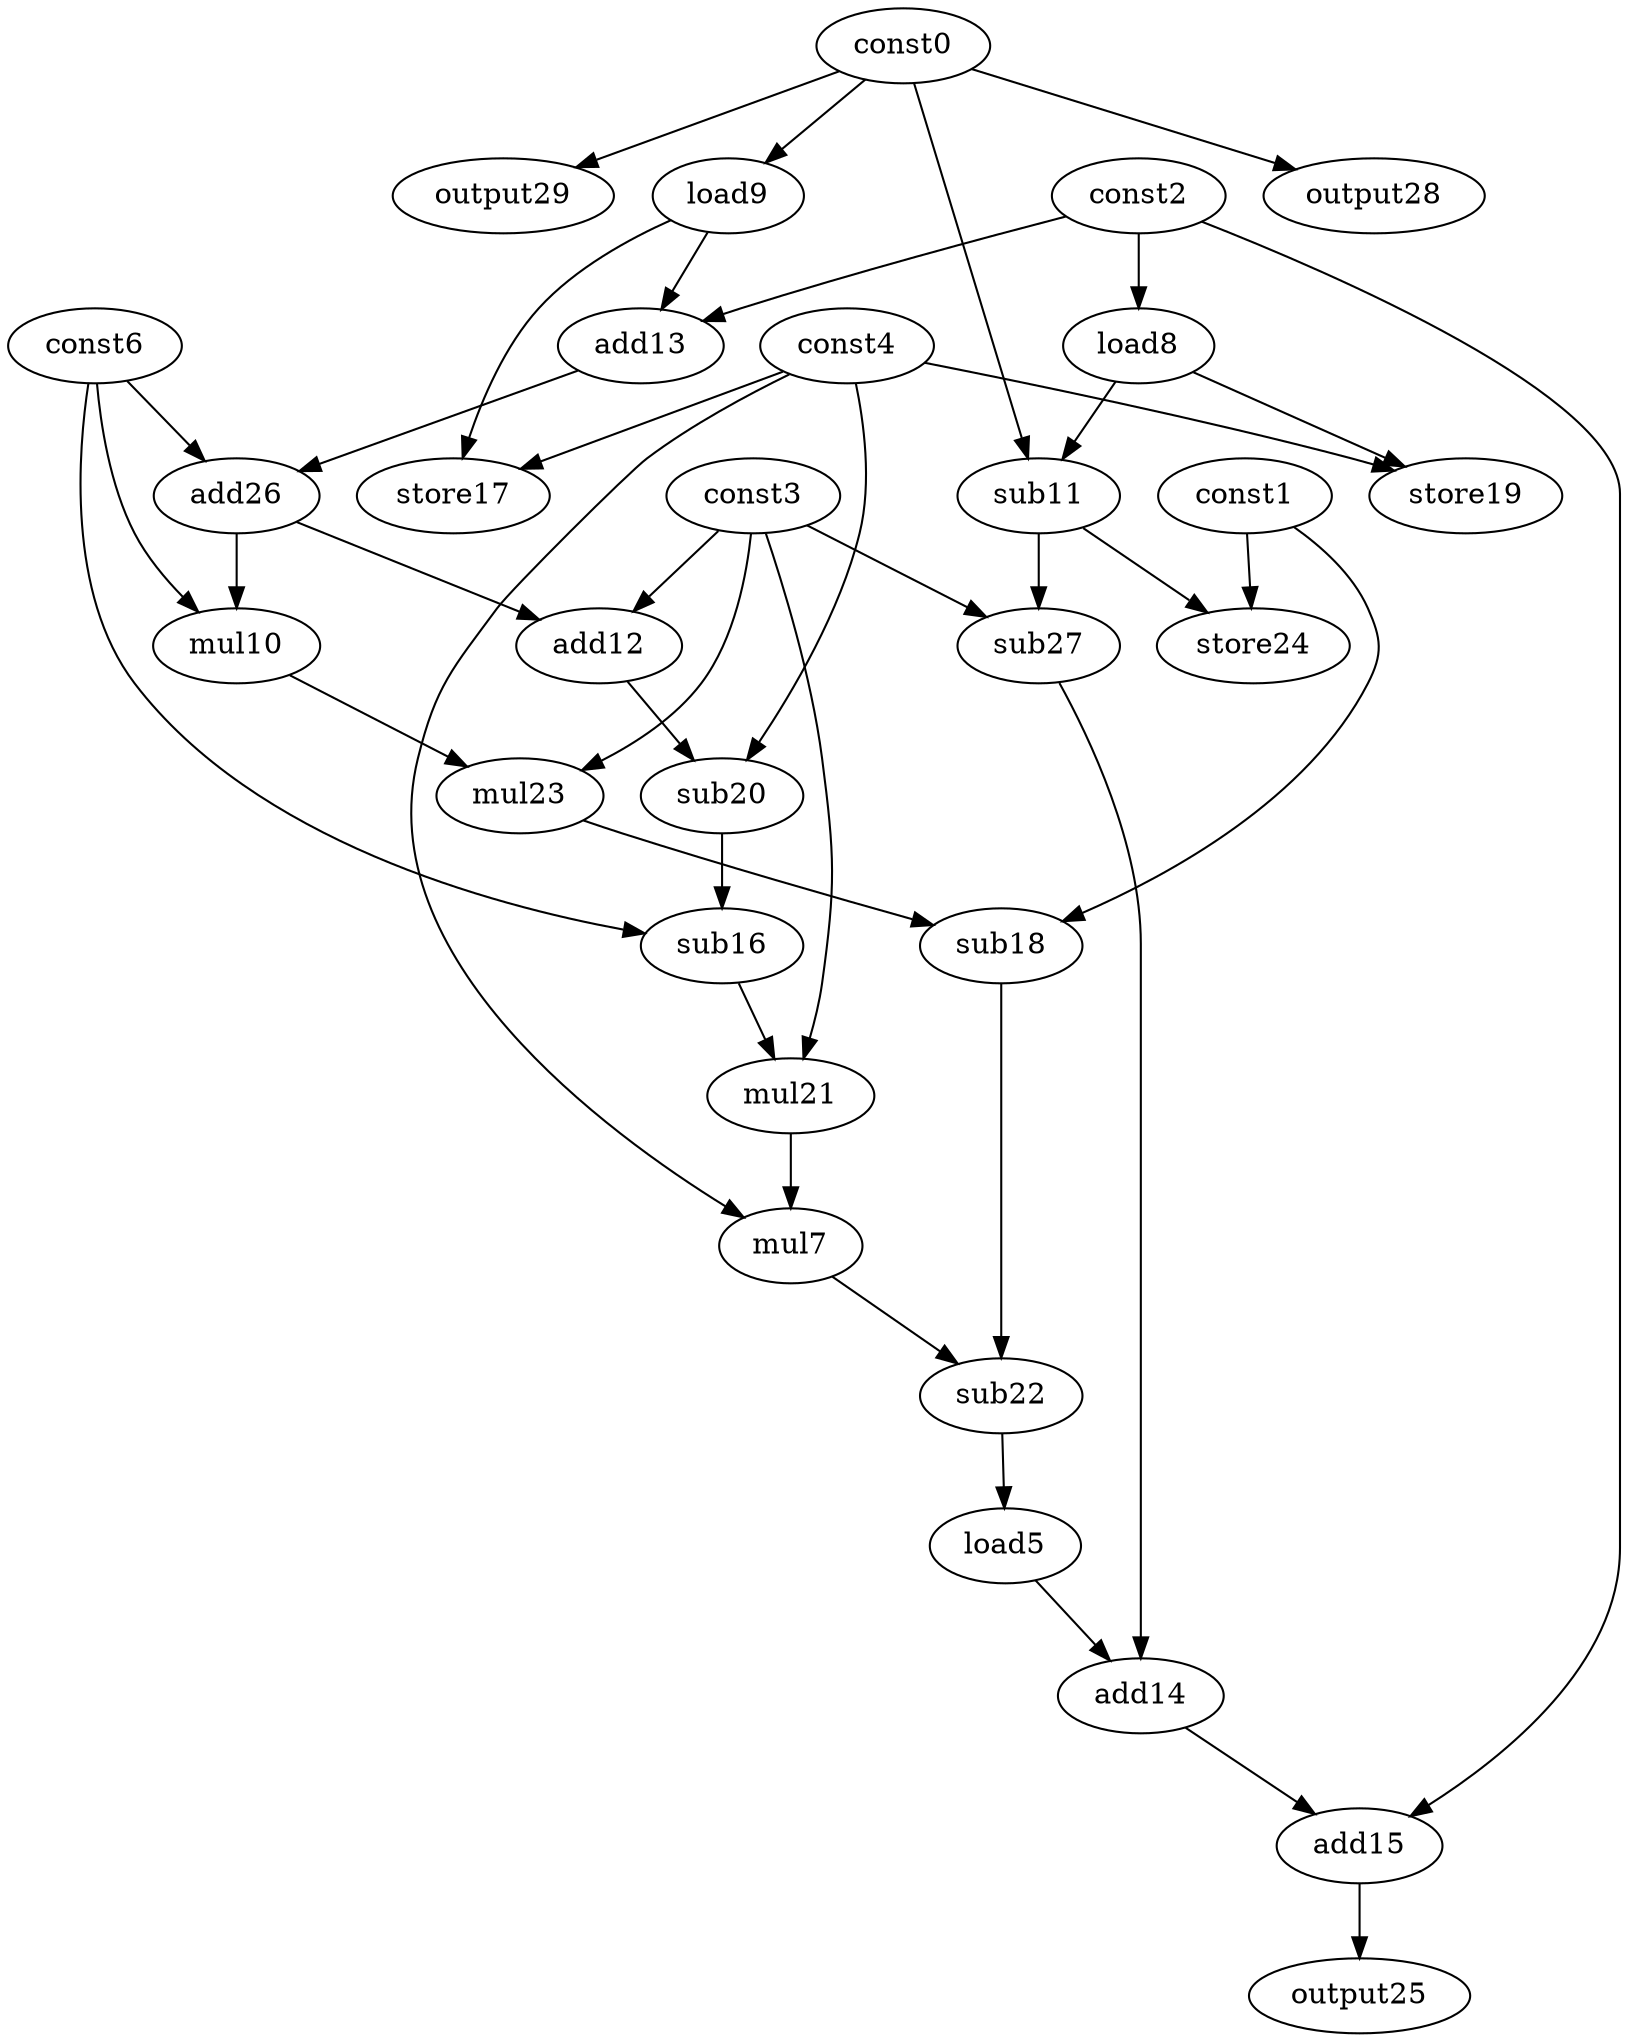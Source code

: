 digraph G { 
const0[opcode=const]; 
const1[opcode=const]; 
const2[opcode=const]; 
const3[opcode=const]; 
const4[opcode=const]; 
load5[opcode=load]; 
const6[opcode=const]; 
mul7[opcode=mul]; 
load8[opcode=load]; 
load9[opcode=load]; 
mul10[opcode=mul]; 
sub11[opcode=sub]; 
add12[opcode=add]; 
add13[opcode=add]; 
add14[opcode=add]; 
add15[opcode=add]; 
sub16[opcode=sub]; 
store17[opcode=store]; 
sub18[opcode=sub]; 
store19[opcode=store]; 
sub20[opcode=sub]; 
mul21[opcode=mul]; 
sub22[opcode=sub]; 
mul23[opcode=mul]; 
store24[opcode=store]; 
output25[opcode=output]; 
add26[opcode=add]; 
sub27[opcode=sub]; 
output28[opcode=output]; 
output29[opcode=output]; 
const2->load8[operand=0];
const0->load9[operand=0];
const0->output28[operand=0];
const0->output29[operand=0];
const0->sub11[operand=0];
load8->sub11[operand=1];
load9->add13[operand=0];
const2->add13[operand=1];
load9->store17[operand=0];
const4->store17[operand=1];
load8->store19[operand=0];
const4->store19[operand=1];
const1->store24[operand=0];
sub11->store24[operand=1];
add13->add26[operand=0];
const6->add26[operand=1];
const3->sub27[operand=0];
sub11->sub27[operand=1];
add26->mul10[operand=0];
const6->mul10[operand=1];
add26->add12[operand=0];
const3->add12[operand=1];
add12->sub20[operand=0];
const4->sub20[operand=1];
mul10->mul23[operand=0];
const3->mul23[operand=1];
sub20->sub16[operand=0];
const6->sub16[operand=1];
const1->sub18[operand=0];
mul23->sub18[operand=1];
sub16->mul21[operand=0];
const3->mul21[operand=1];
const4->mul7[operand=0];
mul21->mul7[operand=1];
sub18->sub22[operand=0];
mul7->sub22[operand=1];
sub22->load5[operand=0];
sub27->add14[operand=0];
load5->add14[operand=1];
const2->add15[operand=0];
add14->add15[operand=1];
add15->output25[operand=0];
}
